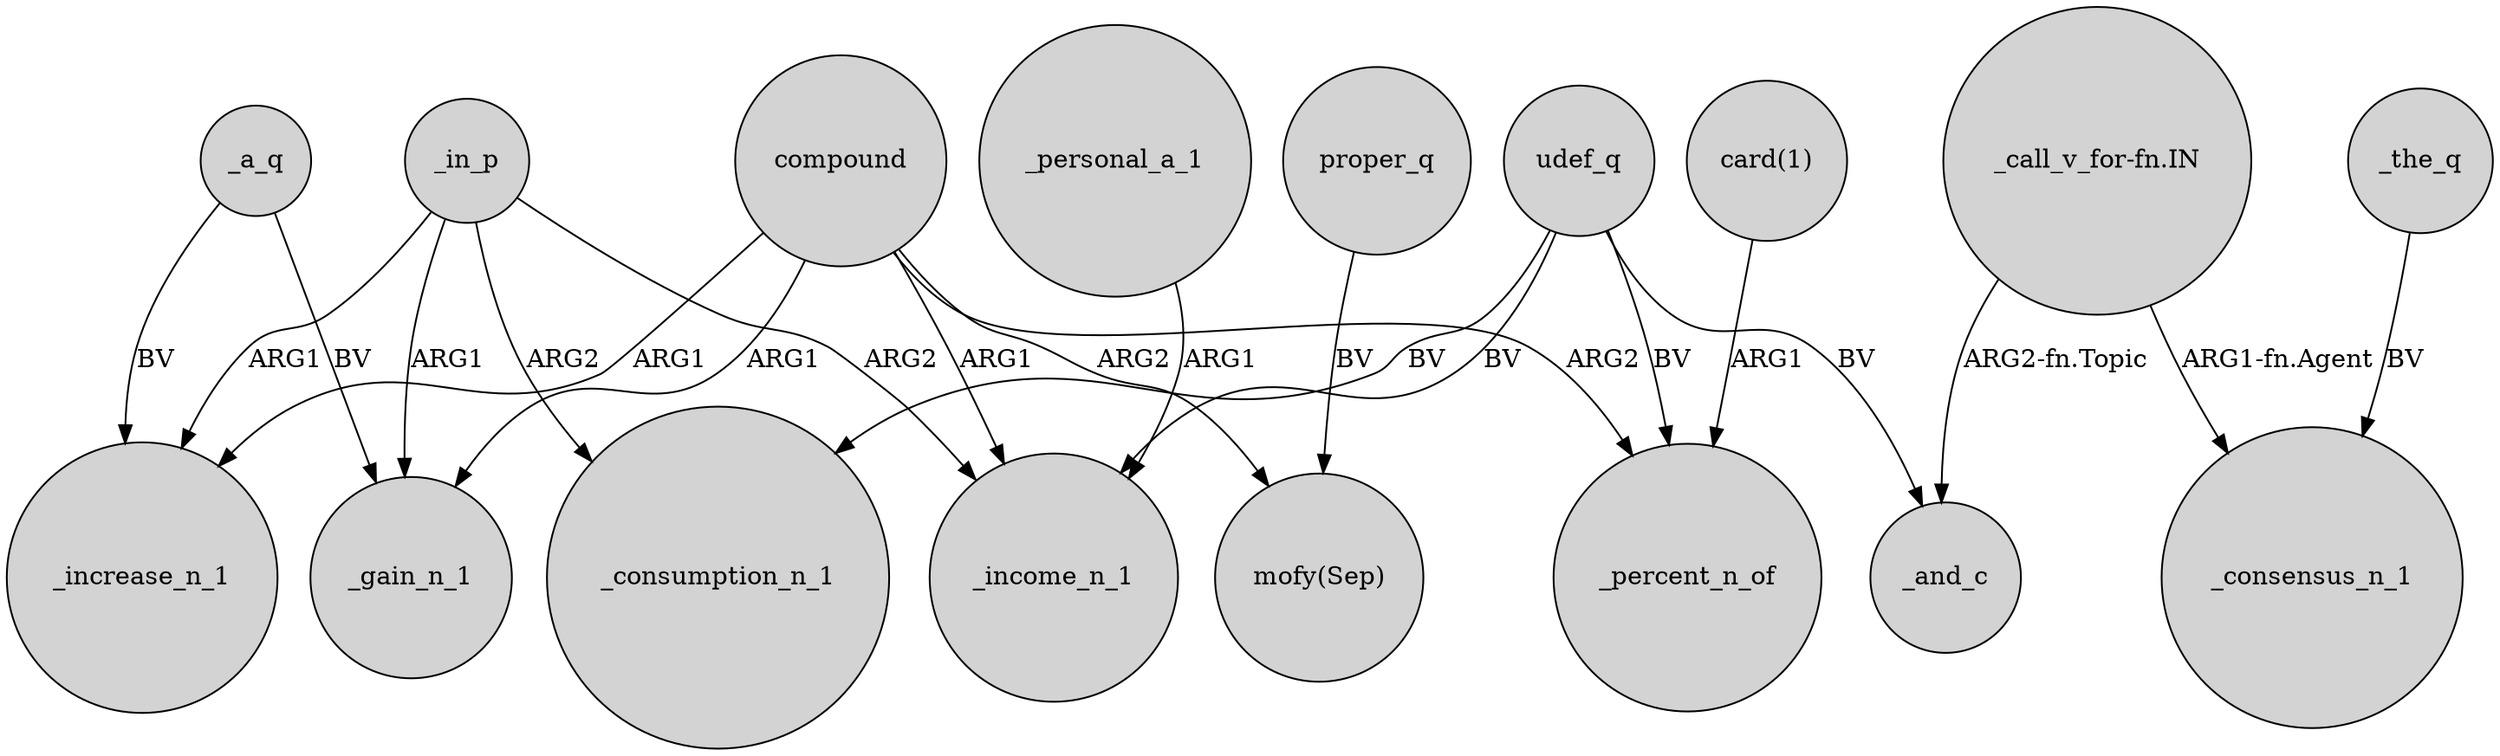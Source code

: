 digraph {
	node [shape=circle style=filled]
	"card(1)" -> _percent_n_of [label=ARG1]
	_a_q -> _increase_n_1 [label=BV]
	compound -> _income_n_1 [label=ARG1]
	_in_p -> _gain_n_1 [label=ARG1]
	_in_p -> _consumption_n_1 [label=ARG2]
	proper_q -> "mofy(Sep)" [label=BV]
	_the_q -> _consensus_n_1 [label=BV]
	compound -> _percent_n_of [label=ARG2]
	"_call_v_for-fn.IN" -> _consensus_n_1 [label="ARG1-fn.Agent"]
	_a_q -> _gain_n_1 [label=BV]
	compound -> _gain_n_1 [label=ARG1]
	compound -> "mofy(Sep)" [label=ARG2]
	_in_p -> _income_n_1 [label=ARG2]
	compound -> _increase_n_1 [label=ARG1]
	udef_q -> _percent_n_of [label=BV]
	"_call_v_for-fn.IN" -> _and_c [label="ARG2-fn.Topic"]
	_personal_a_1 -> _income_n_1 [label=ARG1]
	udef_q -> _and_c [label=BV]
	udef_q -> _consumption_n_1 [label=BV]
	_in_p -> _increase_n_1 [label=ARG1]
	udef_q -> _income_n_1 [label=BV]
}
